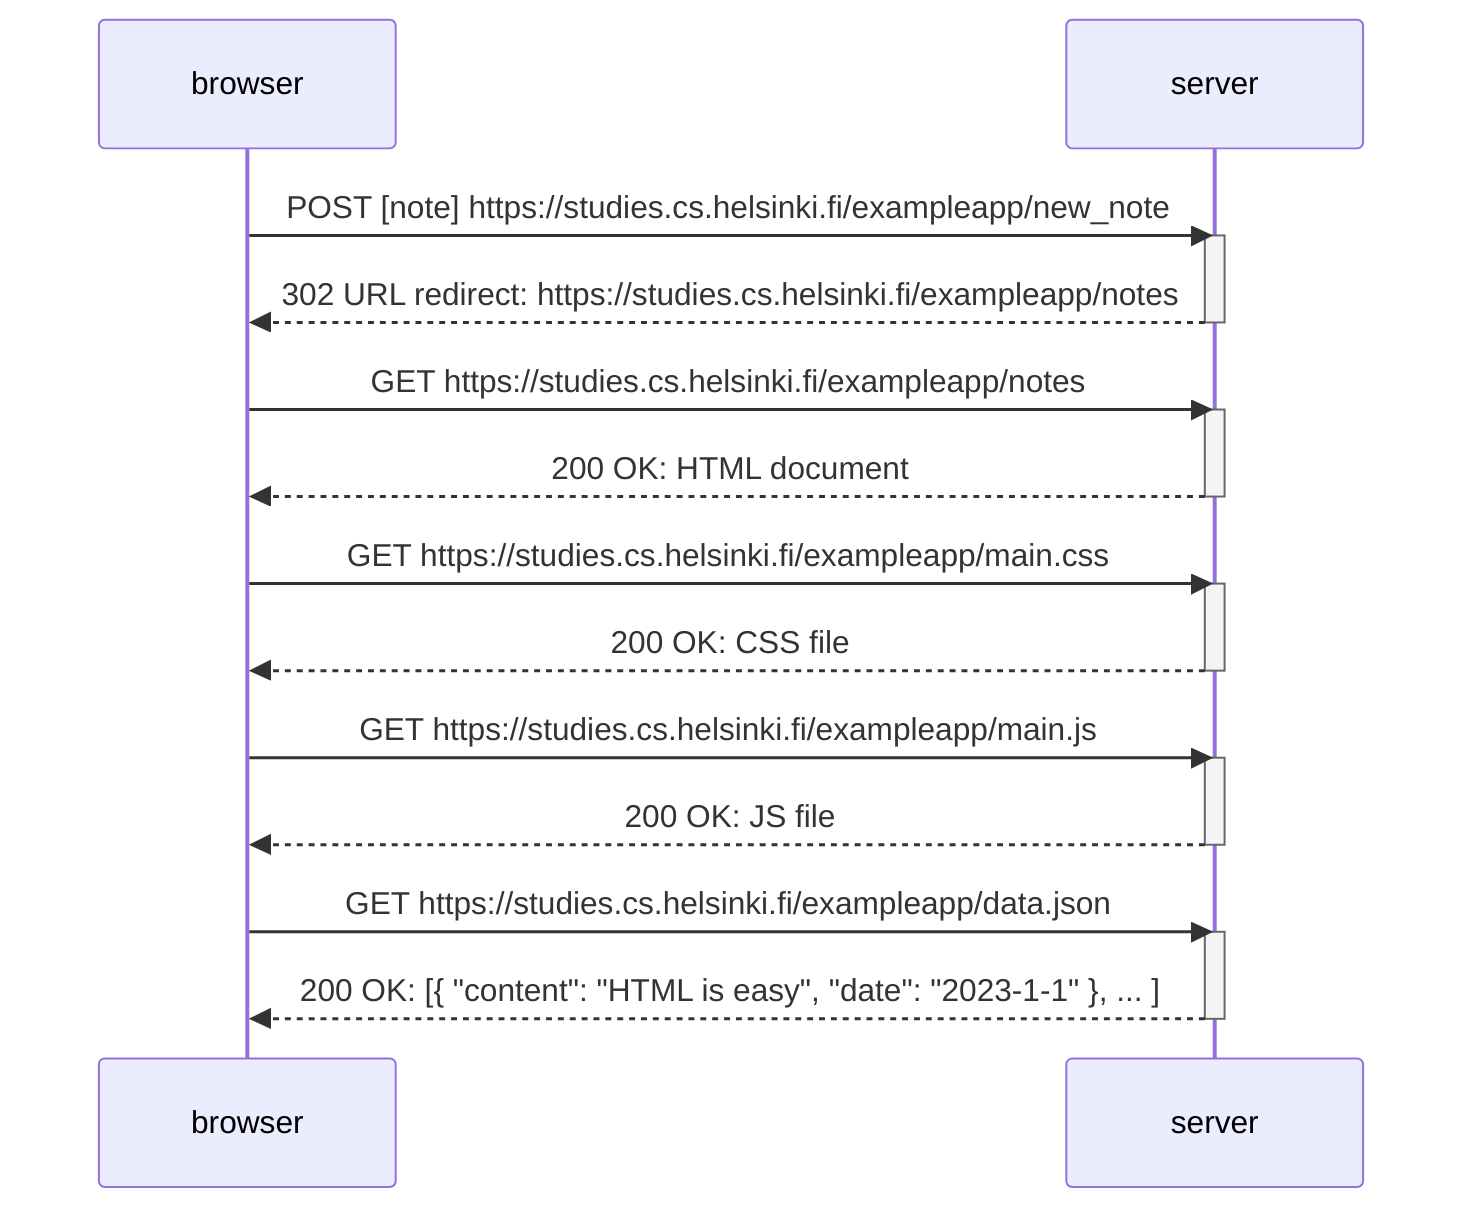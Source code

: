 sequenceDiagram
    participant browser
    participant server

    browser->>server: POST [note] https://studies.cs.helsinki.fi/exampleapp/new_note
    activate server
    server-->>browser: 302 URL redirect: https://studies.cs.helsinki.fi/exampleapp/notes
    deactivate server

    browser->>server: GET https://studies.cs.helsinki.fi/exampleapp/notes
    activate server
    server-->>browser: 200 OK: HTML document
    deactivate server

    browser->>server: GET https://studies.cs.helsinki.fi/exampleapp/main.css
    activate server
    server-->>browser: 200 OK: CSS file
    deactivate server

    browser->>server: GET https://studies.cs.helsinki.fi/exampleapp/main.js
    activate server
    server-->>browser: 200 OK: JS file
    deactivate server

    browser->>server: GET https://studies.cs.helsinki.fi/exampleapp/data.json
    activate server
    server-->>browser: 200 OK: [{ "content": "HTML is easy", "date": "2023-1-1" }, ... ]
    deactivate server
